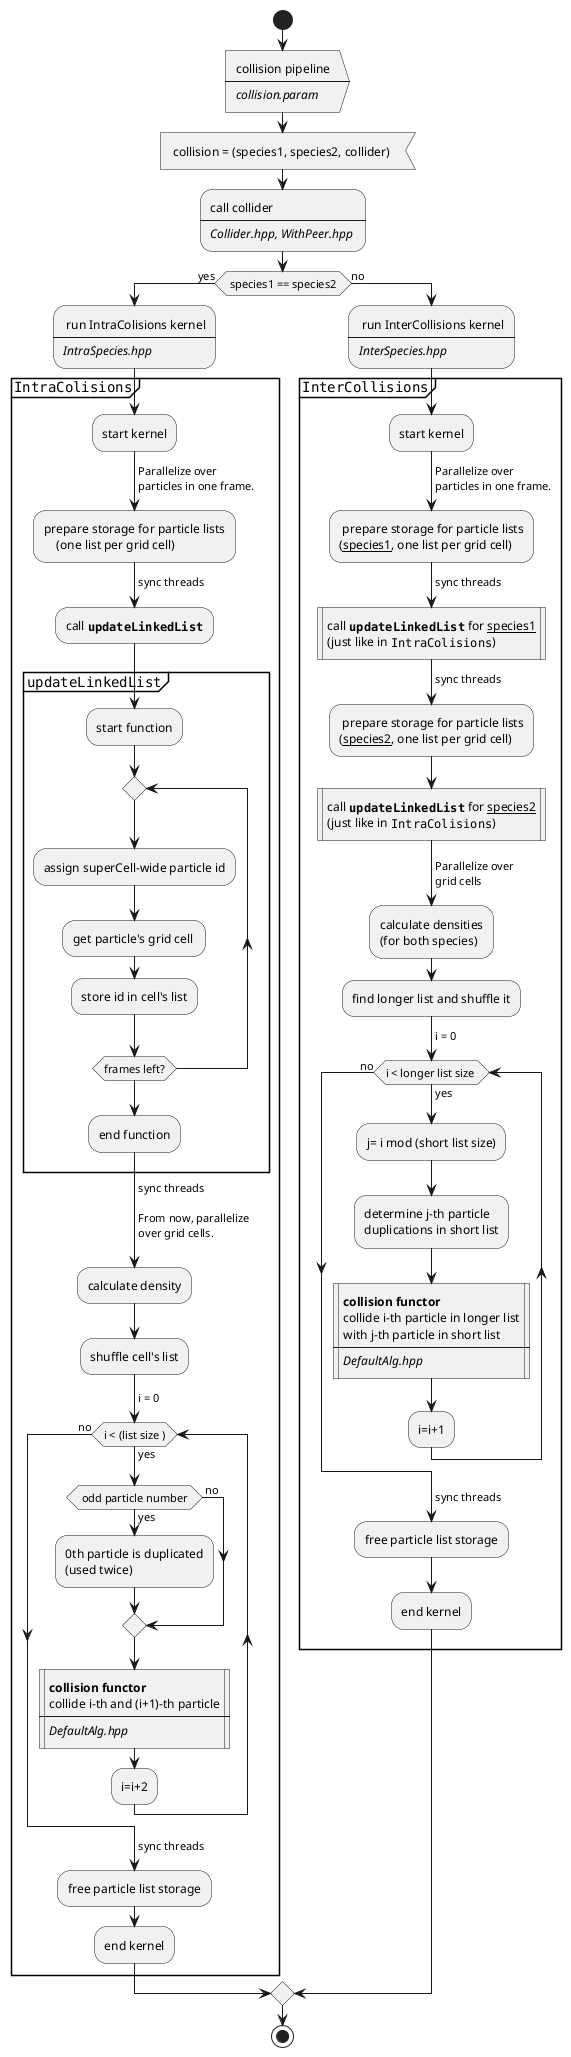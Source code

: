 @startuml
start
:collision pipeline
----
//collision.param//>
: collision = (species1, species2, collider)  <
:call collider
----
//Collider.hpp, WithPeer.hpp //;

if( species1 == species2 ) then (yes)
: run IntraColisions kernel
----
//IntraSpecies.hpp //;
partition (""IntraColisions"") {
:start kernel;
->Parallelize over
particles in one frame.;
:prepare storage for particle lists
    (one list per grid cell) ;
-> sync threads;
:call **""updateLinkedList""**;
partition (""updateLinkedList"") {
:start function;
repeat
    :assign superCell-wide particle id;
    :get particle's grid cell ;
    :store id in cell's list;
repeat while (frames left?)
:end function;
}
-> sync threads

From now, parallelize
over grid cells.;
:calculate density;
:shuffle cell's list;
-> i = 0;
while (i < (list size )) is (yes)
if( odd particle number ) then (yes)
:0th particle is duplicated
(used twice);
else ( no )
endif
:**collision functor**
collide i-th and (i+1)-th particle
----
//DefaultAlg.hpp//|
:i=i+2;
end while (no)
-> sync threads;
:free particle list storage;
:end kernel;
}

else (no)
: run InterCollisions kernel
----
//InterSpecies.hpp//;
partition (""InterCollisions"") {
:start kernel;
->Parallelize over
particles in one frame.;
: prepare storage for particle lists
(__species1__, one list per grid cell);
-> sync threads;
:call **""updateLinkedList""** for __species1__
(just like in ""IntraColisions"")|
-> sync threads;
: prepare storage for particle lists
(__species2__, one list per grid cell);
:call **""updateLinkedList""** for __species2__
(just like in ""IntraColisions"")|
-> Parallelize over
grid cells;
:calculate densities
(for both species);
:find longer list and shuffle it;

-> i = 0;
while (i < longer list size ) is (yes)
:j= i mod (short list size);
:determine j-th particle
duplications in short list;
:**collision functor**
collide i-th particle in longer list
with j-th particle in short list
----
//DefaultAlg.hpp//|
:i=i+1;
end while (no)
-> sync threads;
:free particle list storage;
:end kernel;
}
endif
stop
@enduml
